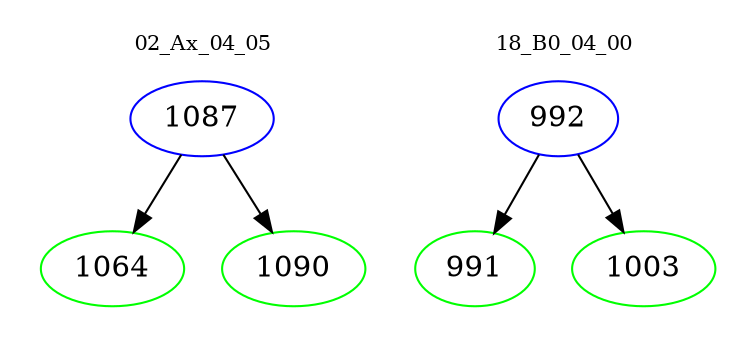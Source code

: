 digraph{
subgraph cluster_0 {
color = white
label = "02_Ax_04_05";
fontsize=10;
T0_1087 [label="1087", color="blue"]
T0_1087 -> T0_1064 [color="black"]
T0_1064 [label="1064", color="green"]
T0_1087 -> T0_1090 [color="black"]
T0_1090 [label="1090", color="green"]
}
subgraph cluster_1 {
color = white
label = "18_B0_04_00";
fontsize=10;
T1_992 [label="992", color="blue"]
T1_992 -> T1_991 [color="black"]
T1_991 [label="991", color="green"]
T1_992 -> T1_1003 [color="black"]
T1_1003 [label="1003", color="green"]
}
}

